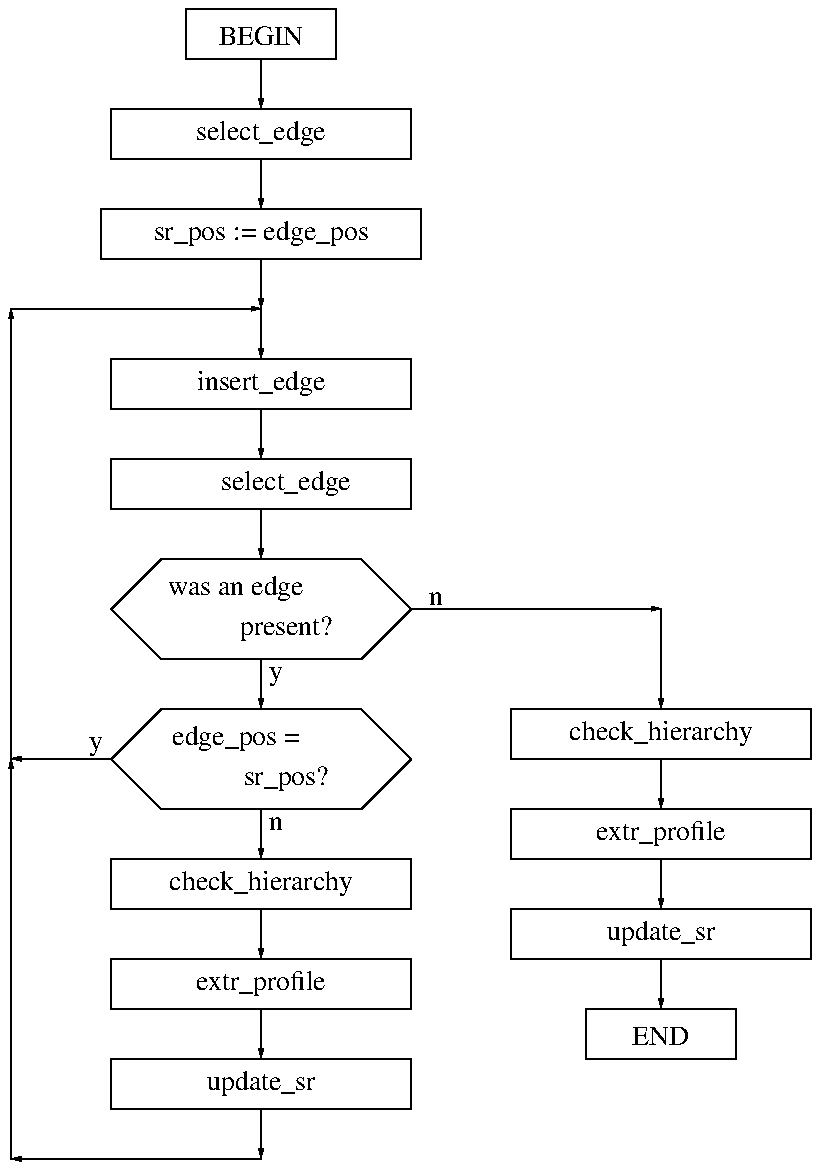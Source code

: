 .PS 4.0i
scale = .1

"update_sr" at (0.350000, 0.125000)
"extr_profile" at (0.350000, 0.225000)
"check_hierarchy" at (0.350000, 0.325000)
"edge_pos =" at (0.325000, 0.470000)
"sr_pos?" at (0.375000, 0.430000)
"was an edge" at (0.325000, 0.620000)
"present?" at (0.375000, 0.580000)
"select_edge" at (0.375000, 0.725000)
"insert_edge" at (0.350000, 0.825000)
"sr_pos := edge_pos" at (0.350000, 0.975000)
"select_edge" at (0.350000, 1.075000)
"BEGIN" at (0.350000, 1.170000)
"END" at (0.750000, 0.170000)
"update_sr" at (0.750000, 0.275000)
"extr_profile" at (0.750000, 0.375000)
"check_hierarchy" at (0.750000, 0.475000)
"n" at (0.525000, 0.610000)
"n" at (0.365000, 0.385000)
"y" at (0.365000, 0.535000)
"y" at (0.185000, 0.465000)
line solid from(0.200000, 0.100000) to (0.500000, 0.100000)
line solid from(0.500000, 0.100000) to (0.500000, 0.150000)
line solid from(0.500000, 0.150000) to (0.200000, 0.150000)
line solid from(0.200000, 0.150000) to (0.200000, 0.100000)

line solid from(0.200000, 0.200000) to (0.500000, 0.200000)
line solid from(0.500000, 0.200000) to (0.500000, 0.250000)
line solid from(0.500000, 0.250000) to (0.200000, 0.250000)
line solid from(0.200000, 0.250000) to (0.200000, 0.200000)

line solid from(0.200000, 0.300000) to (0.500000, 0.300000)
line solid from(0.500000, 0.300000) to (0.500000, 0.350000)
line solid from(0.500000, 0.350000) to (0.200000, 0.350000)
line solid from(0.200000, 0.350000) to (0.200000, 0.300000)

line solid from(0.250000, 0.400000) to (0.450000, 0.400000)
line solid from(0.450000, 0.400000) to (0.500000, 0.450000)
line solid from(0.500000, 0.450000) to (0.450000, 0.500000)
line solid from(0.450000, 0.500000) to (0.250000, 0.500000)
line solid from(0.250000, 0.500000) to (0.200000, 0.450000)
line solid from(0.200000, 0.450000) to (0.250000, 0.400000)

line solid from(0.250000, 0.550000) to (0.450000, 0.550000)
line solid from(0.450000, 0.550000) to (0.500000, 0.600000)
line solid from(0.500000, 0.600000) to (0.450000, 0.650000)
line solid from(0.450000, 0.650000) to (0.250000, 0.650000)
line solid from(0.250000, 0.650000) to (0.200000, 0.600000)
line solid from(0.200000, 0.600000) to (0.250000, 0.550000)

line solid from(0.200000, 0.700000) to (0.500000, 0.700000)
line solid from(0.500000, 0.700000) to (0.500000, 0.750000)
line solid from(0.500000, 0.750000) to (0.200000, 0.750000)
line solid from(0.200000, 0.750000) to (0.200000, 0.700000)

line solid from(0.200000, 0.800000) to (0.500000, 0.800000)
line solid from(0.500000, 0.800000) to (0.500000, 0.850000)
line solid from(0.500000, 0.850000) to (0.200000, 0.850000)
line solid from(0.200000, 0.850000) to (0.200000, 0.800000)

line solid from(0.190000, 0.950000) to (0.510000, 0.950000)
line solid from(0.510000, 0.950000) to (0.510000, 1.000000)
line solid from(0.510000, 1.000000) to (0.190000, 1.000000)
line solid from(0.190000, 1.000000) to (0.190000, 0.950000)

line solid from(0.200000, 1.050000) to (0.500000, 1.050000)
line solid from(0.500000, 1.050000) to (0.500000, 1.100000)
line solid from(0.500000, 1.100000) to (0.200000, 1.100000)
line solid from(0.200000, 1.100000) to (0.200000, 1.050000)

line solid from(0.275000, 1.150000) to (0.425000, 1.150000)
line solid from(0.425000, 1.150000) to (0.425000, 1.200000)
line solid from(0.425000, 1.200000) to (0.275000, 1.200000)
line solid from(0.275000, 1.200000) to (0.275000, 1.150000)

line solid from(0.675000, 0.150000) to (0.825000, 0.150000)
line solid from(0.825000, 0.150000) to (0.825000, 0.200000)
line solid from(0.825000, 0.200000) to (0.675000, 0.200000)
line solid from(0.675000, 0.200000) to (0.675000, 0.150000)

line solid from(0.600000, 0.250000) to (0.900000, 0.250000)
line solid from(0.900000, 0.250000) to (0.900000, 0.300000)
line solid from(0.900000, 0.300000) to (0.600000, 0.300000)
line solid from(0.600000, 0.300000) to (0.600000, 0.250000)

line solid from(0.600000, 0.350000) to (0.900000, 0.350000)
line solid from(0.900000, 0.350000) to (0.900000, 0.400000)
line solid from(0.900000, 0.400000) to (0.600000, 0.400000)
line solid from(0.600000, 0.400000) to (0.600000, 0.350000)

line solid from(0.600000, 0.450000) to (0.900000, 0.450000)
line solid from(0.900000, 0.450000) to (0.900000, 0.500000)
line solid from(0.900000, 0.500000) to (0.600000, 0.500000)
line solid from(0.600000, 0.500000) to (0.600000, 0.450000)

arrow from (0.350000, 1.150000) to (0.350000, 1.100000)
arrow from (0.350000, 1.050000) to (0.350000, 1.000000)
arrow from (0.350000, 0.950000) to (0.350000, 0.900000)
arrow from (0.350000, 0.900000) to (0.350000, 0.850000)
arrow from (0.350000, 0.800000) to (0.350000, 0.750000)
arrow from (0.350000, 0.700000) to (0.350000, 0.650000)
arrow from (0.350000, 0.550000) to (0.350000, 0.500000)
arrow from (0.350000, 0.400000) to (0.350000, 0.350000)
arrow from (0.350000, 0.300000) to (0.350000, 0.250000)
arrow from (0.350000, 0.200000) to (0.350000, 0.150000)
arrow from (0.350000, 0.100000) to (0.350000, 0.050000)
arrow from (0.350000, 0.050000) to (0.100000, 0.050000)
arrow from (0.100000, 0.050000) to (0.100000, 0.450000)
arrow from (0.100000, 0.450000) to (0.100000, 0.900000)
arrow from (0.100000, 0.900000) to (0.350000, 0.900000)
arrow from (0.200000, 0.450000) to (0.100000, 0.450000)
arrow from (0.500000, 0.600000) to (0.750000, 0.600000)
arrow from (0.750000, 0.600000) to (0.750000, 0.500000)
arrow from (0.750000, 0.450000) to (0.750000, 0.400000)
arrow from (0.750000, 0.350000) to (0.750000, 0.300000)
arrow from (0.750000, 0.250000) to (0.750000, 0.200000)
.PE

